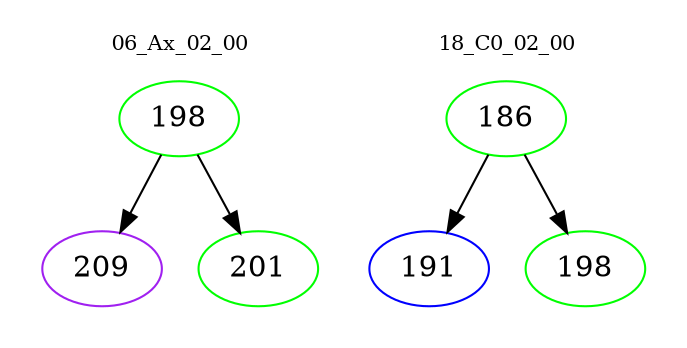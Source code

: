 digraph{
subgraph cluster_0 {
color = white
label = "06_Ax_02_00";
fontsize=10;
T0_198 [label="198", color="green"]
T0_198 -> T0_209 [color="black"]
T0_209 [label="209", color="purple"]
T0_198 -> T0_201 [color="black"]
T0_201 [label="201", color="green"]
}
subgraph cluster_1 {
color = white
label = "18_C0_02_00";
fontsize=10;
T1_186 [label="186", color="green"]
T1_186 -> T1_191 [color="black"]
T1_191 [label="191", color="blue"]
T1_186 -> T1_198 [color="black"]
T1_198 [label="198", color="green"]
}
}
